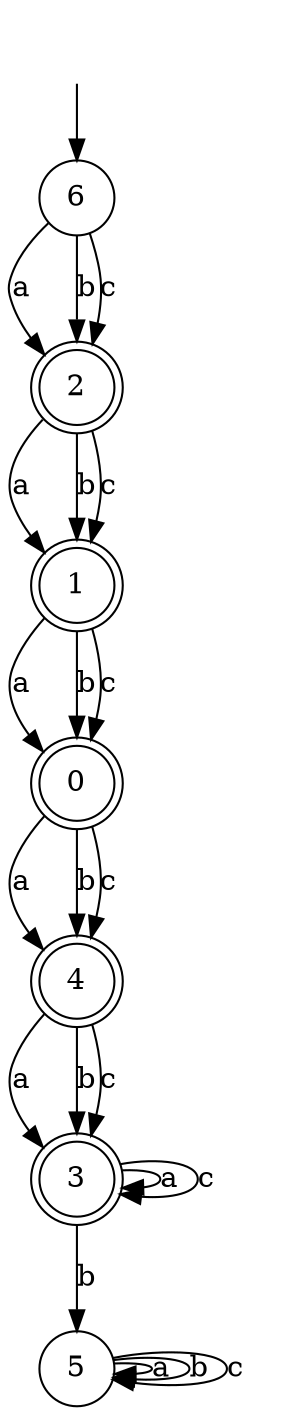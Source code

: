 digraph g {
__start [label=""shape=none]
	6[shape="circle" label="6"]
	0[shape="doublecircle" label="0"]
	1[shape="doublecircle" label="1"]
	2[shape="doublecircle" label="2"]
	3[shape="doublecircle" label="3"]
	4[shape="doublecircle" label="4"]
	5[shape="circle" label="5"]

__start -> 6
	0 -> 4 [label="a"]
	0 -> 4 [label="b"]
	0 -> 4 [label="c"]
	1 -> 0 [label="a"]
	1 -> 0 [label="b"]
	1 -> 0 [label="c"]
	2 -> 1 [label="a"]
	2 -> 1 [label="b"]
	2 -> 1 [label="c"]
	3 -> 3 [label="a"]
	3 -> 5 [label="b"]
	3 -> 3 [label="c"]
	4 -> 3 [label="a"]
	4 -> 3 [label="b"]
	4 -> 3 [label="c"]
	5 -> 5 [label="a"]
	5 -> 5 [label="b"]
	5 -> 5 [label="c"]
	6 -> 2 [label="a"]
	6 -> 2 [label="b"]
	6 -> 2 [label="c"]
}
